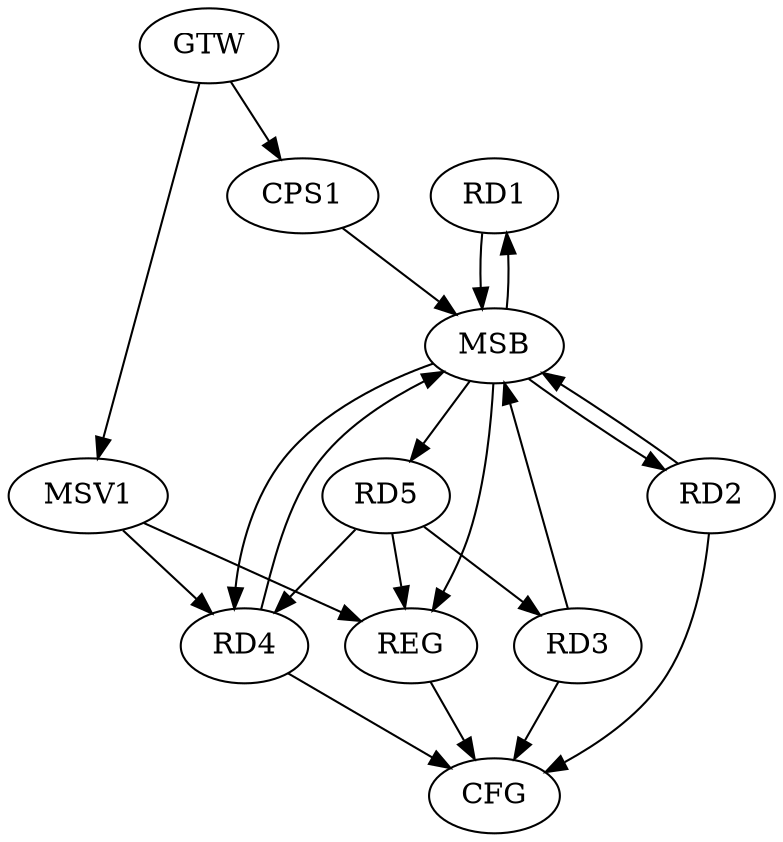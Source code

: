 strict digraph G {
  RD1 [ label="RD1" ];
  RD2 [ label="RD2" ];
  RD3 [ label="RD3" ];
  RD4 [ label="RD4" ];
  RD5 [ label="RD5" ];
  CPS1 [ label="CPS1" ];
  GTW [ label="GTW" ];
  REG [ label="REG" ];
  MSB [ label="MSB" ];
  CFG [ label="CFG" ];
  MSV1 [ label="MSV1" ];
  RD5 -> RD3;
  RD5 -> RD4;
  GTW -> CPS1;
  RD5 -> REG;
  RD1 -> MSB;
  MSB -> REG;
  RD2 -> MSB;
  RD3 -> MSB;
  MSB -> RD5;
  RD4 -> MSB;
  CPS1 -> MSB;
  MSB -> RD1;
  MSB -> RD2;
  MSB -> RD4;
  RD4 -> CFG;
  RD3 -> CFG;
  RD2 -> CFG;
  REG -> CFG;
  MSV1 -> RD4;
  GTW -> MSV1;
  MSV1 -> REG;
}
